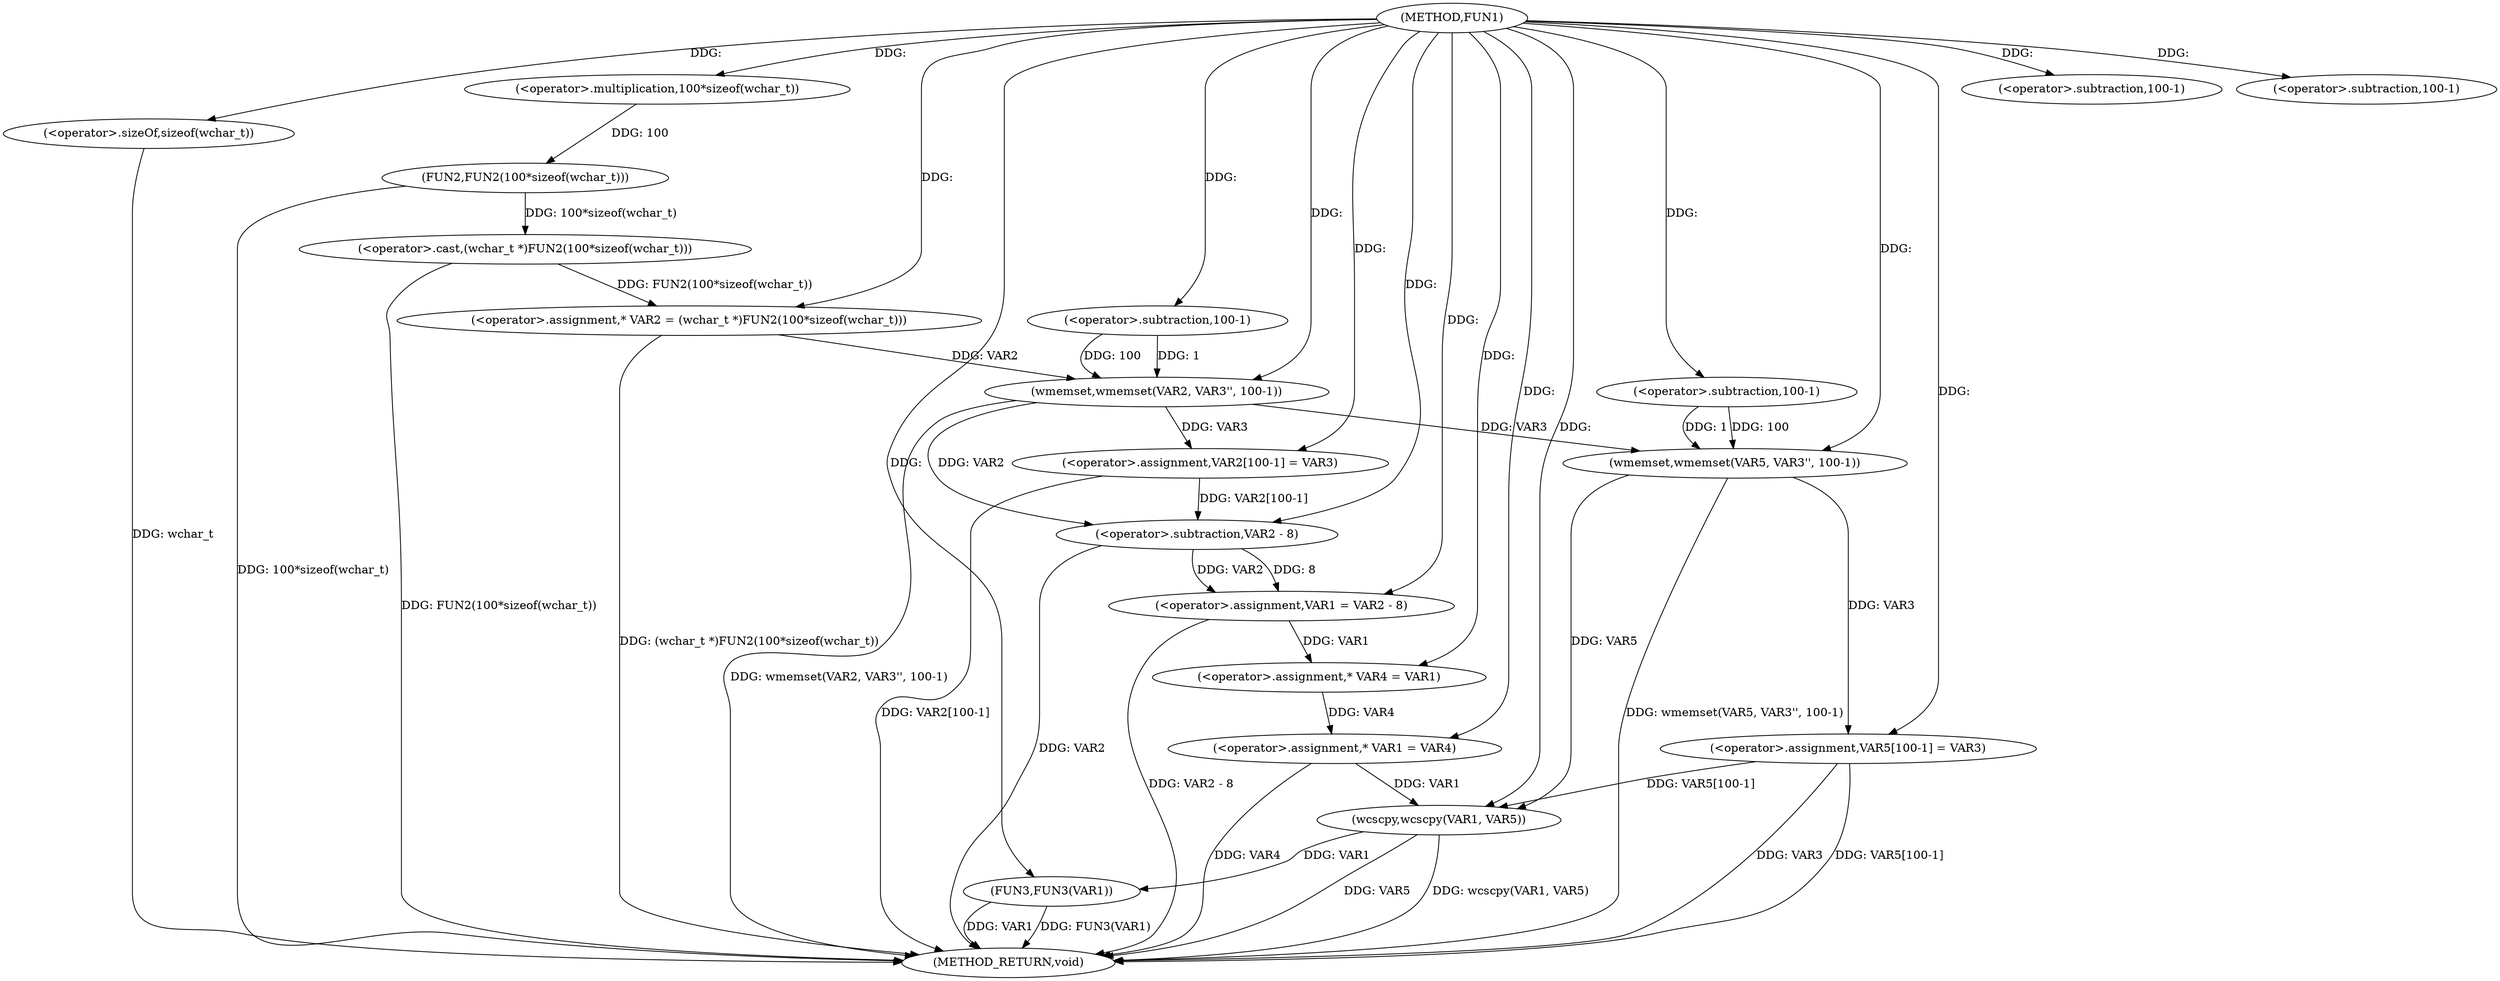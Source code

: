 digraph FUN1 {  
"1000100" [label = "(METHOD,FUN1)" ]
"1000160" [label = "(METHOD_RETURN,void)" ]
"1000104" [label = "(<operator>.assignment,* VAR2 = (wchar_t *)FUN2(100*sizeof(wchar_t)))" ]
"1000106" [label = "(<operator>.cast,(wchar_t *)FUN2(100*sizeof(wchar_t)))" ]
"1000108" [label = "(FUN2,FUN2(100*sizeof(wchar_t)))" ]
"1000109" [label = "(<operator>.multiplication,100*sizeof(wchar_t))" ]
"1000111" [label = "(<operator>.sizeOf,sizeof(wchar_t))" ]
"1000113" [label = "(wmemset,wmemset(VAR2, VAR3'', 100-1))" ]
"1000116" [label = "(<operator>.subtraction,100-1)" ]
"1000119" [label = "(<operator>.assignment,VAR2[100-1] = VAR3)" ]
"1000122" [label = "(<operator>.subtraction,100-1)" ]
"1000126" [label = "(<operator>.assignment,VAR1 = VAR2 - 8)" ]
"1000128" [label = "(<operator>.subtraction,VAR2 - 8)" ]
"1000133" [label = "(<operator>.assignment,* VAR4 = VAR1)" ]
"1000137" [label = "(<operator>.assignment,* VAR1 = VAR4)" ]
"1000142" [label = "(wmemset,wmemset(VAR5, VAR3'', 100-1))" ]
"1000145" [label = "(<operator>.subtraction,100-1)" ]
"1000148" [label = "(<operator>.assignment,VAR5[100-1] = VAR3)" ]
"1000151" [label = "(<operator>.subtraction,100-1)" ]
"1000155" [label = "(wcscpy,wcscpy(VAR1, VAR5))" ]
"1000158" [label = "(FUN3,FUN3(VAR1))" ]
  "1000158" -> "1000160"  [ label = "DDG: VAR1"] 
  "1000142" -> "1000160"  [ label = "DDG: wmemset(VAR5, VAR3'', 100-1)"] 
  "1000106" -> "1000160"  [ label = "DDG: FUN2(100*sizeof(wchar_t))"] 
  "1000155" -> "1000160"  [ label = "DDG: VAR5"] 
  "1000137" -> "1000160"  [ label = "DDG: VAR4"] 
  "1000148" -> "1000160"  [ label = "DDG: VAR3"] 
  "1000126" -> "1000160"  [ label = "DDG: VAR2 - 8"] 
  "1000128" -> "1000160"  [ label = "DDG: VAR2"] 
  "1000155" -> "1000160"  [ label = "DDG: wcscpy(VAR1, VAR5)"] 
  "1000158" -> "1000160"  [ label = "DDG: FUN3(VAR1)"] 
  "1000148" -> "1000160"  [ label = "DDG: VAR5[100-1]"] 
  "1000111" -> "1000160"  [ label = "DDG: wchar_t"] 
  "1000113" -> "1000160"  [ label = "DDG: wmemset(VAR2, VAR3'', 100-1)"] 
  "1000119" -> "1000160"  [ label = "DDG: VAR2[100-1]"] 
  "1000104" -> "1000160"  [ label = "DDG: (wchar_t *)FUN2(100*sizeof(wchar_t))"] 
  "1000108" -> "1000160"  [ label = "DDG: 100*sizeof(wchar_t)"] 
  "1000106" -> "1000104"  [ label = "DDG: FUN2(100*sizeof(wchar_t))"] 
  "1000100" -> "1000104"  [ label = "DDG: "] 
  "1000108" -> "1000106"  [ label = "DDG: 100*sizeof(wchar_t)"] 
  "1000109" -> "1000108"  [ label = "DDG: 100"] 
  "1000100" -> "1000109"  [ label = "DDG: "] 
  "1000100" -> "1000111"  [ label = "DDG: "] 
  "1000104" -> "1000113"  [ label = "DDG: VAR2"] 
  "1000100" -> "1000113"  [ label = "DDG: "] 
  "1000116" -> "1000113"  [ label = "DDG: 100"] 
  "1000116" -> "1000113"  [ label = "DDG: 1"] 
  "1000100" -> "1000116"  [ label = "DDG: "] 
  "1000113" -> "1000119"  [ label = "DDG: VAR3"] 
  "1000100" -> "1000119"  [ label = "DDG: "] 
  "1000100" -> "1000122"  [ label = "DDG: "] 
  "1000128" -> "1000126"  [ label = "DDG: VAR2"] 
  "1000128" -> "1000126"  [ label = "DDG: 8"] 
  "1000100" -> "1000126"  [ label = "DDG: "] 
  "1000113" -> "1000128"  [ label = "DDG: VAR2"] 
  "1000119" -> "1000128"  [ label = "DDG: VAR2[100-1]"] 
  "1000100" -> "1000128"  [ label = "DDG: "] 
  "1000126" -> "1000133"  [ label = "DDG: VAR1"] 
  "1000100" -> "1000133"  [ label = "DDG: "] 
  "1000133" -> "1000137"  [ label = "DDG: VAR4"] 
  "1000100" -> "1000137"  [ label = "DDG: "] 
  "1000100" -> "1000142"  [ label = "DDG: "] 
  "1000113" -> "1000142"  [ label = "DDG: VAR3"] 
  "1000145" -> "1000142"  [ label = "DDG: 100"] 
  "1000145" -> "1000142"  [ label = "DDG: 1"] 
  "1000100" -> "1000145"  [ label = "DDG: "] 
  "1000142" -> "1000148"  [ label = "DDG: VAR3"] 
  "1000100" -> "1000148"  [ label = "DDG: "] 
  "1000100" -> "1000151"  [ label = "DDG: "] 
  "1000137" -> "1000155"  [ label = "DDG: VAR1"] 
  "1000100" -> "1000155"  [ label = "DDG: "] 
  "1000148" -> "1000155"  [ label = "DDG: VAR5[100-1]"] 
  "1000142" -> "1000155"  [ label = "DDG: VAR5"] 
  "1000155" -> "1000158"  [ label = "DDG: VAR1"] 
  "1000100" -> "1000158"  [ label = "DDG: "] 
}
